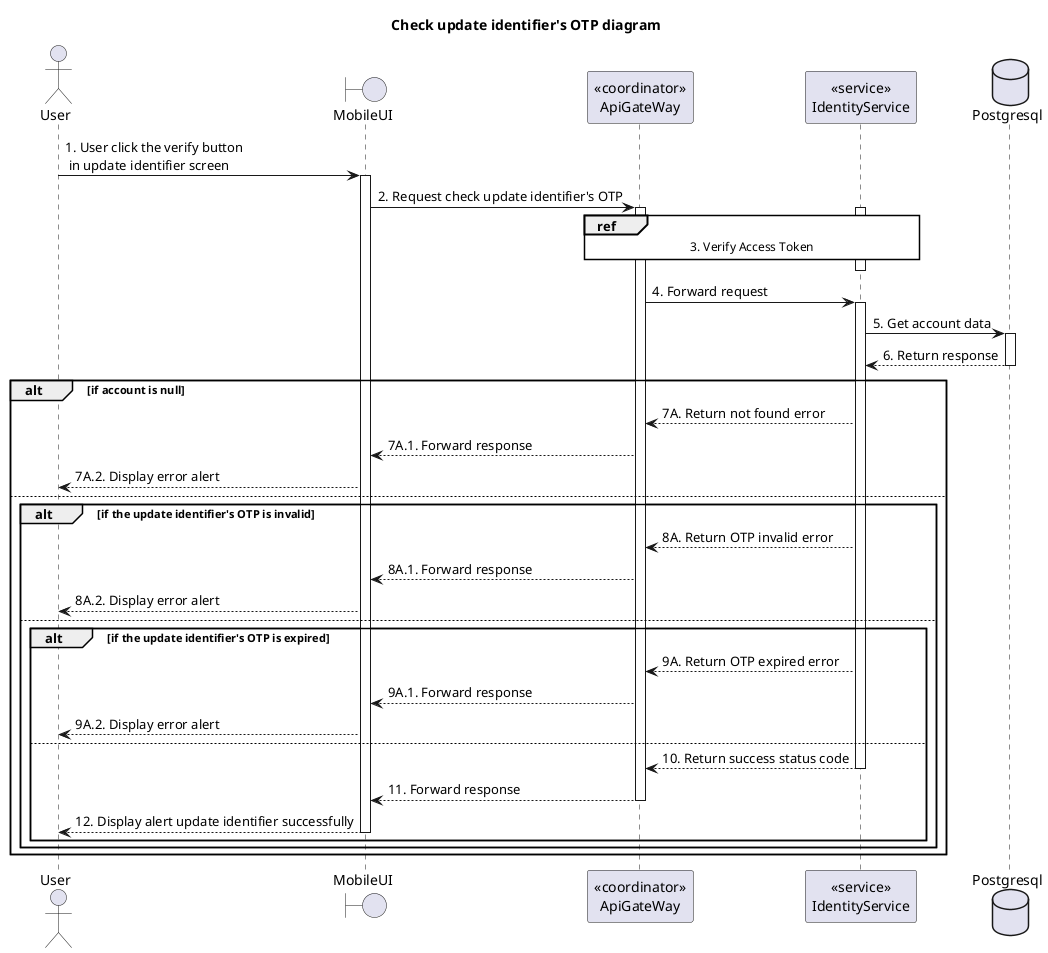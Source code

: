 @startuml Sequence
title "Check update identifier's OTP diagram"

<style>
  sequenceDiagram {
    reference {
      BackGroundColor white
    }
}
</style>

actor User
boundary MobileUI
participant "<<coordinator>>\nApiGateWay" as ApiGateway
participant "<<service>>\nIdentityService" as IdentityService
database Postgresql

User -> MobileUI ++: 1. User click the verify button\n in update identifier screen
MobileUI -> ApiGateway ++: 2. Request check update identifier's OTP

activate IdentityService
ref over ApiGateway, IdentityService: 3. Verify Access Token
ApiGateway -[hidden]-> IdentityService
deactivate IdentityService

ApiGateway -> IdentityService ++: 4. Forward request
IdentityService -> Postgresql ++: 5. Get account data
IdentityService <-- Postgresql --: 6. Return response

alt if account is null
  ApiGateway <-- IdentityService: 7A. Return not found error
  MobileUI <-- ApiGateway: 7A.1. Forward response
  User <-- MobileUI: 7A.2. Display error alert
else
  alt if the update identifier's OTP is invalid
    ApiGateway <-- IdentityService: 8A. Return OTP invalid error
    MobileUI <-- ApiGateway: 8A.1. Forward response
    User <-- MobileUI: 8A.2. Display error alert
  else
    alt if the update identifier's OTP is expired
      ApiGateway <-- IdentityService: 9A. Return OTP expired error
      MobileUI <-- ApiGateway: 9A.1. Forward response
      User <-- MobileUI: 9A.2. Display error alert
    else
      ApiGateway <-- IdentityService --: 10. Return success status code
      MobileUI <-- ApiGateway --: 11. Forward response
      User <-- MobileUI --: 12. Display alert update identifier successfully
    end
  end
end

@enduml
